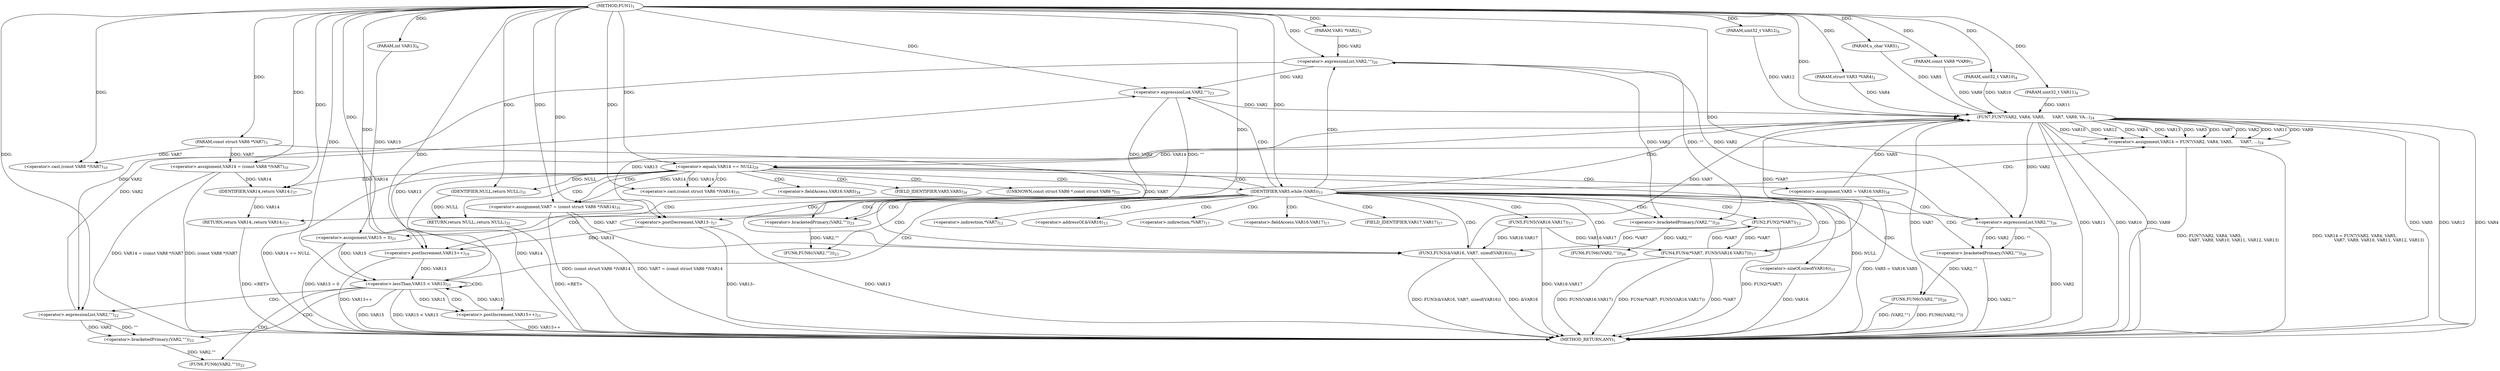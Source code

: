 digraph "FUN1" {  
"8" [label = <(METHOD,FUN1)<SUB>1</SUB>> ]
"121" [label = <(METHOD_RETURN,ANY)<SUB>1</SUB>> ]
"9" [label = <(PARAM,VAR1 *VAR2)<SUB>1</SUB>> ]
"10" [label = <(PARAM,struct VAR3 *VAR4)<SUB>2</SUB>> ]
"11" [label = <(PARAM,u_char VAR5)<SUB>3</SUB>> ]
"12" [label = <(PARAM,const struct VAR6 *VAR7)<SUB>3</SUB>> ]
"13" [label = <(PARAM,const VAR8 *VAR9)<SUB>3</SUB>> ]
"14" [label = <(PARAM,uint32_t VAR10)<SUB>4</SUB>> ]
"15" [label = <(PARAM,uint32_t VAR11)<SUB>4</SUB>> ]
"16" [label = <(PARAM,uint32_t VAR12)<SUB>4</SUB>> ]
"17" [label = <(PARAM,int VAR13)<SUB>4</SUB>> ]
"22" [label = <(&lt;operator&gt;.assignment,VAR14 = (const VAR8 *)VAR7)<SUB>10</SUB>> ]
"109" [label = <(RETURN,return VAR14;,return VAR14;)<SUB>37</SUB>> ]
"28" [label = <(IDENTIFIER,VAR5,while (VAR5))<SUB>11</SUB>> ]
"110" [label = <(IDENTIFIER,VAR14,return VAR14;)<SUB>37</SUB>> ]
"24" [label = <(&lt;operator&gt;.cast,(const VAR8 *)VAR7)<SUB>10</SUB>> ]
"30" [label = <(FUN2,FUN2(*VAR7))<SUB>12</SUB>> ]
"33" [label = <(FUN3,FUN3(&amp;VAR16, VAR7, sizeof(VAR16)))<SUB>15</SUB>> ]
"39" [label = <(FUN4,FUN4(*VAR7, FUN5(VAR16.VAR17)))<SUB>17</SUB>> ]
"46" [label = <(&lt;operator&gt;.postIncrement,VAR13++)<SUB>19</SUB>> ]
"48" [label = <(FUN6,FUN6((VAR2,&quot;&quot;)))<SUB>20</SUB>> ]
"68" [label = <(FUN6,FUN6((VAR2,&quot;&quot;)))<SUB>23</SUB>> ]
"73" [label = <(&lt;operator&gt;.assignment,VAR14 = FUN7(VAR2, VAR4, VAR5,
				      VAR7, ...)<SUB>24</SUB>> ]
"85" [label = <(FUN6,FUN6((VAR2,&quot;&quot;)))<SUB>26</SUB>> ]
"90" [label = <(&lt;operator&gt;.postDecrement,VAR13--)<SUB>27</SUB>> ]
"99" [label = <(&lt;operator&gt;.assignment,VAR5 = VAR16.VAR5)<SUB>34</SUB>> ]
"104" [label = <(&lt;operator&gt;.assignment,VAR7 = (const struct VAR6 *)VAR14)<SUB>35</SUB>> ]
"58" [label = <(&lt;operator&gt;.lessThan,VAR15 &lt; VAR13)<SUB>21</SUB>> ]
"61" [label = <(&lt;operator&gt;.postIncrement,VAR15++)<SUB>21</SUB>> ]
"63" [label = <(FUN6,FUN6((VAR2,&quot;&quot;)))<SUB>22</SUB>> ]
"93" [label = <(&lt;operator&gt;.equals,VAR14 == NULL)<SUB>29</SUB>> ]
"37" [label = <(&lt;operator&gt;.sizeOf,sizeof(VAR16))<SUB>15</SUB>> ]
"42" [label = <(FUN5,FUN5(VAR16.VAR17))<SUB>17</SUB>> ]
"49" [label = <(&lt;operator&gt;.bracketedPrimary,(VAR2,&quot;&quot;))<SUB>20</SUB>> ]
"55" [label = <(&lt;operator&gt;.assignment,VAR15 = 0)<SUB>21</SUB>> ]
"69" [label = <(&lt;operator&gt;.bracketedPrimary,(VAR2,&quot;&quot;))<SUB>23</SUB>> ]
"75" [label = <(FUN7,FUN7(VAR2, VAR4, VAR5,
				      VAR7, VAR9, VA...)<SUB>24</SUB>> ]
"86" [label = <(&lt;operator&gt;.bracketedPrimary,(VAR2,&quot;&quot;))<SUB>26</SUB>> ]
"97" [label = <(RETURN,return NULL;,return NULL;)<SUB>31</SUB>> ]
"106" [label = <(&lt;operator&gt;.cast,(const struct VAR6 *)VAR14)<SUB>35</SUB>> ]
"50" [label = <(&lt;operator&gt;.expressionList,VAR2,&quot;&quot;)<SUB>20</SUB>> ]
"64" [label = <(&lt;operator&gt;.bracketedPrimary,(VAR2,&quot;&quot;))<SUB>22</SUB>> ]
"70" [label = <(&lt;operator&gt;.expressionList,VAR2,&quot;&quot;)<SUB>23</SUB>> ]
"87" [label = <(&lt;operator&gt;.expressionList,VAR2,&quot;&quot;)<SUB>26</SUB>> ]
"98" [label = <(IDENTIFIER,NULL,return NULL;)<SUB>31</SUB>> ]
"65" [label = <(&lt;operator&gt;.expressionList,VAR2,&quot;&quot;)<SUB>22</SUB>> ]
"31" [label = <(&lt;operator&gt;.indirection,*VAR7)<SUB>12</SUB>> ]
"34" [label = <(&lt;operator&gt;.addressOf,&amp;VAR16)<SUB>15</SUB>> ]
"40" [label = <(&lt;operator&gt;.indirection,*VAR7)<SUB>17</SUB>> ]
"101" [label = <(&lt;operator&gt;.fieldAccess,VAR16.VAR5)<SUB>34</SUB>> ]
"43" [label = <(&lt;operator&gt;.fieldAccess,VAR16.VAR17)<SUB>17</SUB>> ]
"103" [label = <(FIELD_IDENTIFIER,VAR5,VAR5)<SUB>34</SUB>> ]
"107" [label = <(UNKNOWN,const struct VAR6 *,const struct VAR6 *)<SUB>35</SUB>> ]
"45" [label = <(FIELD_IDENTIFIER,VAR17,VAR17)<SUB>17</SUB>> ]
  "109" -> "121"  [ label = "DDG: &lt;RET&gt;"] 
  "97" -> "121"  [ label = "DDG: &lt;RET&gt;"] 
  "22" -> "121"  [ label = "DDG: (const VAR8 *)VAR7"] 
  "22" -> "121"  [ label = "DDG: VAR14 = (const VAR8 *)VAR7"] 
  "30" -> "121"  [ label = "DDG: FUN2(*VAR7)"] 
  "33" -> "121"  [ label = "DDG: &amp;VAR16"] 
  "37" -> "121"  [ label = "DDG: VAR16"] 
  "33" -> "121"  [ label = "DDG: FUN3(&amp;VAR16, VAR7, sizeof(VAR16))"] 
  "39" -> "121"  [ label = "DDG: *VAR7"] 
  "42" -> "121"  [ label = "DDG: VAR16.VAR17"] 
  "39" -> "121"  [ label = "DDG: FUN5(VAR16.VAR17)"] 
  "39" -> "121"  [ label = "DDG: FUN4(*VAR7, FUN5(VAR16.VAR17))"] 
  "46" -> "121"  [ label = "DDG: VAR13++"] 
  "55" -> "121"  [ label = "DDG: VAR15 = 0"] 
  "58" -> "121"  [ label = "DDG: VAR15"] 
  "58" -> "121"  [ label = "DDG: VAR15 &lt; VAR13"] 
  "75" -> "121"  [ label = "DDG: VAR4"] 
  "75" -> "121"  [ label = "DDG: VAR5"] 
  "75" -> "121"  [ label = "DDG: VAR7"] 
  "75" -> "121"  [ label = "DDG: VAR9"] 
  "75" -> "121"  [ label = "DDG: VAR10"] 
  "75" -> "121"  [ label = "DDG: VAR11"] 
  "75" -> "121"  [ label = "DDG: VAR12"] 
  "73" -> "121"  [ label = "DDG: FUN7(VAR2, VAR4, VAR5,
				      VAR7, VAR9, VAR10, VAR11, VAR12, VAR13)"] 
  "73" -> "121"  [ label = "DDG: VAR14 = FUN7(VAR2, VAR4, VAR5,
				      VAR7, VAR9, VAR10, VAR11, VAR12, VAR13)"] 
  "87" -> "121"  [ label = "DDG: VAR2"] 
  "86" -> "121"  [ label = "DDG: VAR2,&quot;&quot;"] 
  "85" -> "121"  [ label = "DDG: (VAR2,&quot;&quot;)"] 
  "85" -> "121"  [ label = "DDG: FUN6((VAR2,&quot;&quot;))"] 
  "90" -> "121"  [ label = "DDG: VAR13"] 
  "90" -> "121"  [ label = "DDG: VAR13--"] 
  "93" -> "121"  [ label = "DDG: VAR14"] 
  "93" -> "121"  [ label = "DDG: NULL"] 
  "93" -> "121"  [ label = "DDG: VAR14 == NULL"] 
  "99" -> "121"  [ label = "DDG: VAR5 = VAR16.VAR5"] 
  "104" -> "121"  [ label = "DDG: (const struct VAR6 *)VAR14"] 
  "104" -> "121"  [ label = "DDG: VAR7 = (const struct VAR6 *)VAR14"] 
  "61" -> "121"  [ label = "DDG: VAR15++"] 
  "8" -> "9"  [ label = "DDG: "] 
  "8" -> "10"  [ label = "DDG: "] 
  "8" -> "11"  [ label = "DDG: "] 
  "8" -> "12"  [ label = "DDG: "] 
  "8" -> "13"  [ label = "DDG: "] 
  "8" -> "14"  [ label = "DDG: "] 
  "8" -> "15"  [ label = "DDG: "] 
  "8" -> "16"  [ label = "DDG: "] 
  "8" -> "17"  [ label = "DDG: "] 
  "12" -> "22"  [ label = "DDG: VAR7"] 
  "8" -> "22"  [ label = "DDG: "] 
  "110" -> "109"  [ label = "DDG: VAR14"] 
  "8" -> "28"  [ label = "DDG: "] 
  "22" -> "110"  [ label = "DDG: VAR14"] 
  "8" -> "110"  [ label = "DDG: "] 
  "93" -> "110"  [ label = "DDG: VAR14"] 
  "12" -> "24"  [ label = "DDG: VAR7"] 
  "8" -> "24"  [ label = "DDG: "] 
  "75" -> "73"  [ label = "DDG: VAR4"] 
  "75" -> "73"  [ label = "DDG: VAR13"] 
  "75" -> "73"  [ label = "DDG: VAR5"] 
  "75" -> "73"  [ label = "DDG: VAR7"] 
  "75" -> "73"  [ label = "DDG: VAR2"] 
  "75" -> "73"  [ label = "DDG: VAR11"] 
  "75" -> "73"  [ label = "DDG: VAR9"] 
  "75" -> "73"  [ label = "DDG: VAR10"] 
  "75" -> "73"  [ label = "DDG: VAR12"] 
  "93" -> "104"  [ label = "DDG: VAR14"] 
  "8" -> "104"  [ label = "DDG: "] 
  "39" -> "30"  [ label = "DDG: *VAR7"] 
  "42" -> "33"  [ label = "DDG: VAR16.VAR17"] 
  "8" -> "33"  [ label = "DDG: "] 
  "30" -> "33"  [ label = "DDG: *VAR7"] 
  "104" -> "33"  [ label = "DDG: VAR7"] 
  "12" -> "33"  [ label = "DDG: VAR7"] 
  "30" -> "39"  [ label = "DDG: *VAR7"] 
  "42" -> "39"  [ label = "DDG: VAR16.VAR17"] 
  "17" -> "46"  [ label = "DDG: VAR13"] 
  "90" -> "46"  [ label = "DDG: VAR13"] 
  "8" -> "46"  [ label = "DDG: "] 
  "49" -> "48"  [ label = "DDG: VAR2,&quot;&quot;"] 
  "69" -> "68"  [ label = "DDG: VAR2,&quot;&quot;"] 
  "86" -> "85"  [ label = "DDG: VAR2,&quot;&quot;"] 
  "75" -> "90"  [ label = "DDG: VAR13"] 
  "8" -> "90"  [ label = "DDG: "] 
  "50" -> "49"  [ label = "DDG: VAR2"] 
  "50" -> "49"  [ label = "DDG: &quot;&quot;"] 
  "8" -> "55"  [ label = "DDG: "] 
  "55" -> "58"  [ label = "DDG: VAR15"] 
  "61" -> "58"  [ label = "DDG: VAR15"] 
  "8" -> "58"  [ label = "DDG: "] 
  "46" -> "58"  [ label = "DDG: VAR13"] 
  "58" -> "61"  [ label = "DDG: VAR15"] 
  "8" -> "61"  [ label = "DDG: "] 
  "64" -> "63"  [ label = "DDG: VAR2,&quot;&quot;"] 
  "70" -> "69"  [ label = "DDG: VAR2"] 
  "70" -> "69"  [ label = "DDG: &quot;&quot;"] 
  "70" -> "75"  [ label = "DDG: VAR2"] 
  "8" -> "75"  [ label = "DDG: "] 
  "10" -> "75"  [ label = "DDG: VAR4"] 
  "11" -> "75"  [ label = "DDG: VAR5"] 
  "99" -> "75"  [ label = "DDG: VAR5"] 
  "33" -> "75"  [ label = "DDG: VAR7"] 
  "39" -> "75"  [ label = "DDG: *VAR7"] 
  "13" -> "75"  [ label = "DDG: VAR9"] 
  "14" -> "75"  [ label = "DDG: VAR10"] 
  "15" -> "75"  [ label = "DDG: VAR11"] 
  "16" -> "75"  [ label = "DDG: VAR12"] 
  "58" -> "75"  [ label = "DDG: VAR13"] 
  "87" -> "86"  [ label = "DDG: VAR2"] 
  "87" -> "86"  [ label = "DDG: &quot;&quot;"] 
  "73" -> "93"  [ label = "DDG: VAR14"] 
  "8" -> "93"  [ label = "DDG: "] 
  "98" -> "97"  [ label = "DDG: NULL"] 
  "93" -> "106"  [ label = "DDG: VAR14"] 
  "8" -> "106"  [ label = "DDG: "] 
  "9" -> "50"  [ label = "DDG: VAR2"] 
  "87" -> "50"  [ label = "DDG: VAR2"] 
  "8" -> "50"  [ label = "DDG: "] 
  "65" -> "64"  [ label = "DDG: VAR2"] 
  "65" -> "64"  [ label = "DDG: &quot;&quot;"] 
  "50" -> "70"  [ label = "DDG: VAR2"] 
  "65" -> "70"  [ label = "DDG: VAR2"] 
  "8" -> "70"  [ label = "DDG: "] 
  "75" -> "87"  [ label = "DDG: VAR2"] 
  "8" -> "87"  [ label = "DDG: "] 
  "93" -> "98"  [ label = "DDG: NULL"] 
  "8" -> "98"  [ label = "DDG: "] 
  "50" -> "65"  [ label = "DDG: VAR2"] 
  "8" -> "65"  [ label = "DDG: "] 
  "28" -> "30"  [ label = "CDG: "] 
  "28" -> "34"  [ label = "CDG: "] 
  "28" -> "48"  [ label = "CDG: "] 
  "28" -> "68"  [ label = "CDG: "] 
  "28" -> "49"  [ label = "CDG: "] 
  "28" -> "73"  [ label = "CDG: "] 
  "28" -> "42"  [ label = "CDG: "] 
  "28" -> "75"  [ label = "CDG: "] 
  "28" -> "37"  [ label = "CDG: "] 
  "28" -> "46"  [ label = "CDG: "] 
  "28" -> "85"  [ label = "CDG: "] 
  "28" -> "69"  [ label = "CDG: "] 
  "28" -> "45"  [ label = "CDG: "] 
  "28" -> "40"  [ label = "CDG: "] 
  "28" -> "50"  [ label = "CDG: "] 
  "28" -> "87"  [ label = "CDG: "] 
  "28" -> "93"  [ label = "CDG: "] 
  "28" -> "90"  [ label = "CDG: "] 
  "28" -> "43"  [ label = "CDG: "] 
  "28" -> "58"  [ label = "CDG: "] 
  "28" -> "33"  [ label = "CDG: "] 
  "28" -> "70"  [ label = "CDG: "] 
  "28" -> "55"  [ label = "CDG: "] 
  "28" -> "109"  [ label = "CDG: "] 
  "28" -> "39"  [ label = "CDG: "] 
  "28" -> "31"  [ label = "CDG: "] 
  "28" -> "86"  [ label = "CDG: "] 
  "58" -> "64"  [ label = "CDG: "] 
  "58" -> "65"  [ label = "CDG: "] 
  "58" -> "58"  [ label = "CDG: "] 
  "58" -> "61"  [ label = "CDG: "] 
  "58" -> "63"  [ label = "CDG: "] 
  "93" -> "107"  [ label = "CDG: "] 
  "93" -> "28"  [ label = "CDG: "] 
  "93" -> "99"  [ label = "CDG: "] 
  "93" -> "103"  [ label = "CDG: "] 
  "93" -> "104"  [ label = "CDG: "] 
  "93" -> "106"  [ label = "CDG: "] 
  "93" -> "97"  [ label = "CDG: "] 
  "93" -> "101"  [ label = "CDG: "] 
}
